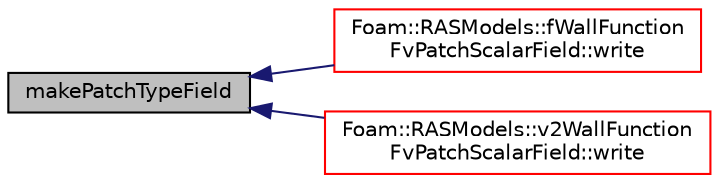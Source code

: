 digraph "makePatchTypeField"
{
  bgcolor="transparent";
  edge [fontname="Helvetica",fontsize="10",labelfontname="Helvetica",labelfontsize="10"];
  node [fontname="Helvetica",fontsize="10",shape=record];
  rankdir="LR";
  Node1 [label="makePatchTypeField",height=0.2,width=0.4,color="black", fillcolor="grey75", style="filled", fontcolor="black"];
  Node1 -> Node2 [dir="back",color="midnightblue",fontsize="10",style="solid",fontname="Helvetica"];
  Node2 [label="Foam::RASModels::fWallFunction\lFvPatchScalarField::write",height=0.2,width=0.4,color="red",URL="$a00908.html#a0941061ad5a26be83b4107d05750ace6",tooltip="Write. "];
  Node1 -> Node3 [dir="back",color="midnightblue",fontsize="10",style="solid",fontname="Helvetica"];
  Node3 [label="Foam::RASModels::v2WallFunction\lFvPatchScalarField::write",height=0.2,width=0.4,color="red",URL="$a02873.html#a0941061ad5a26be83b4107d05750ace6",tooltip="Write. "];
}
